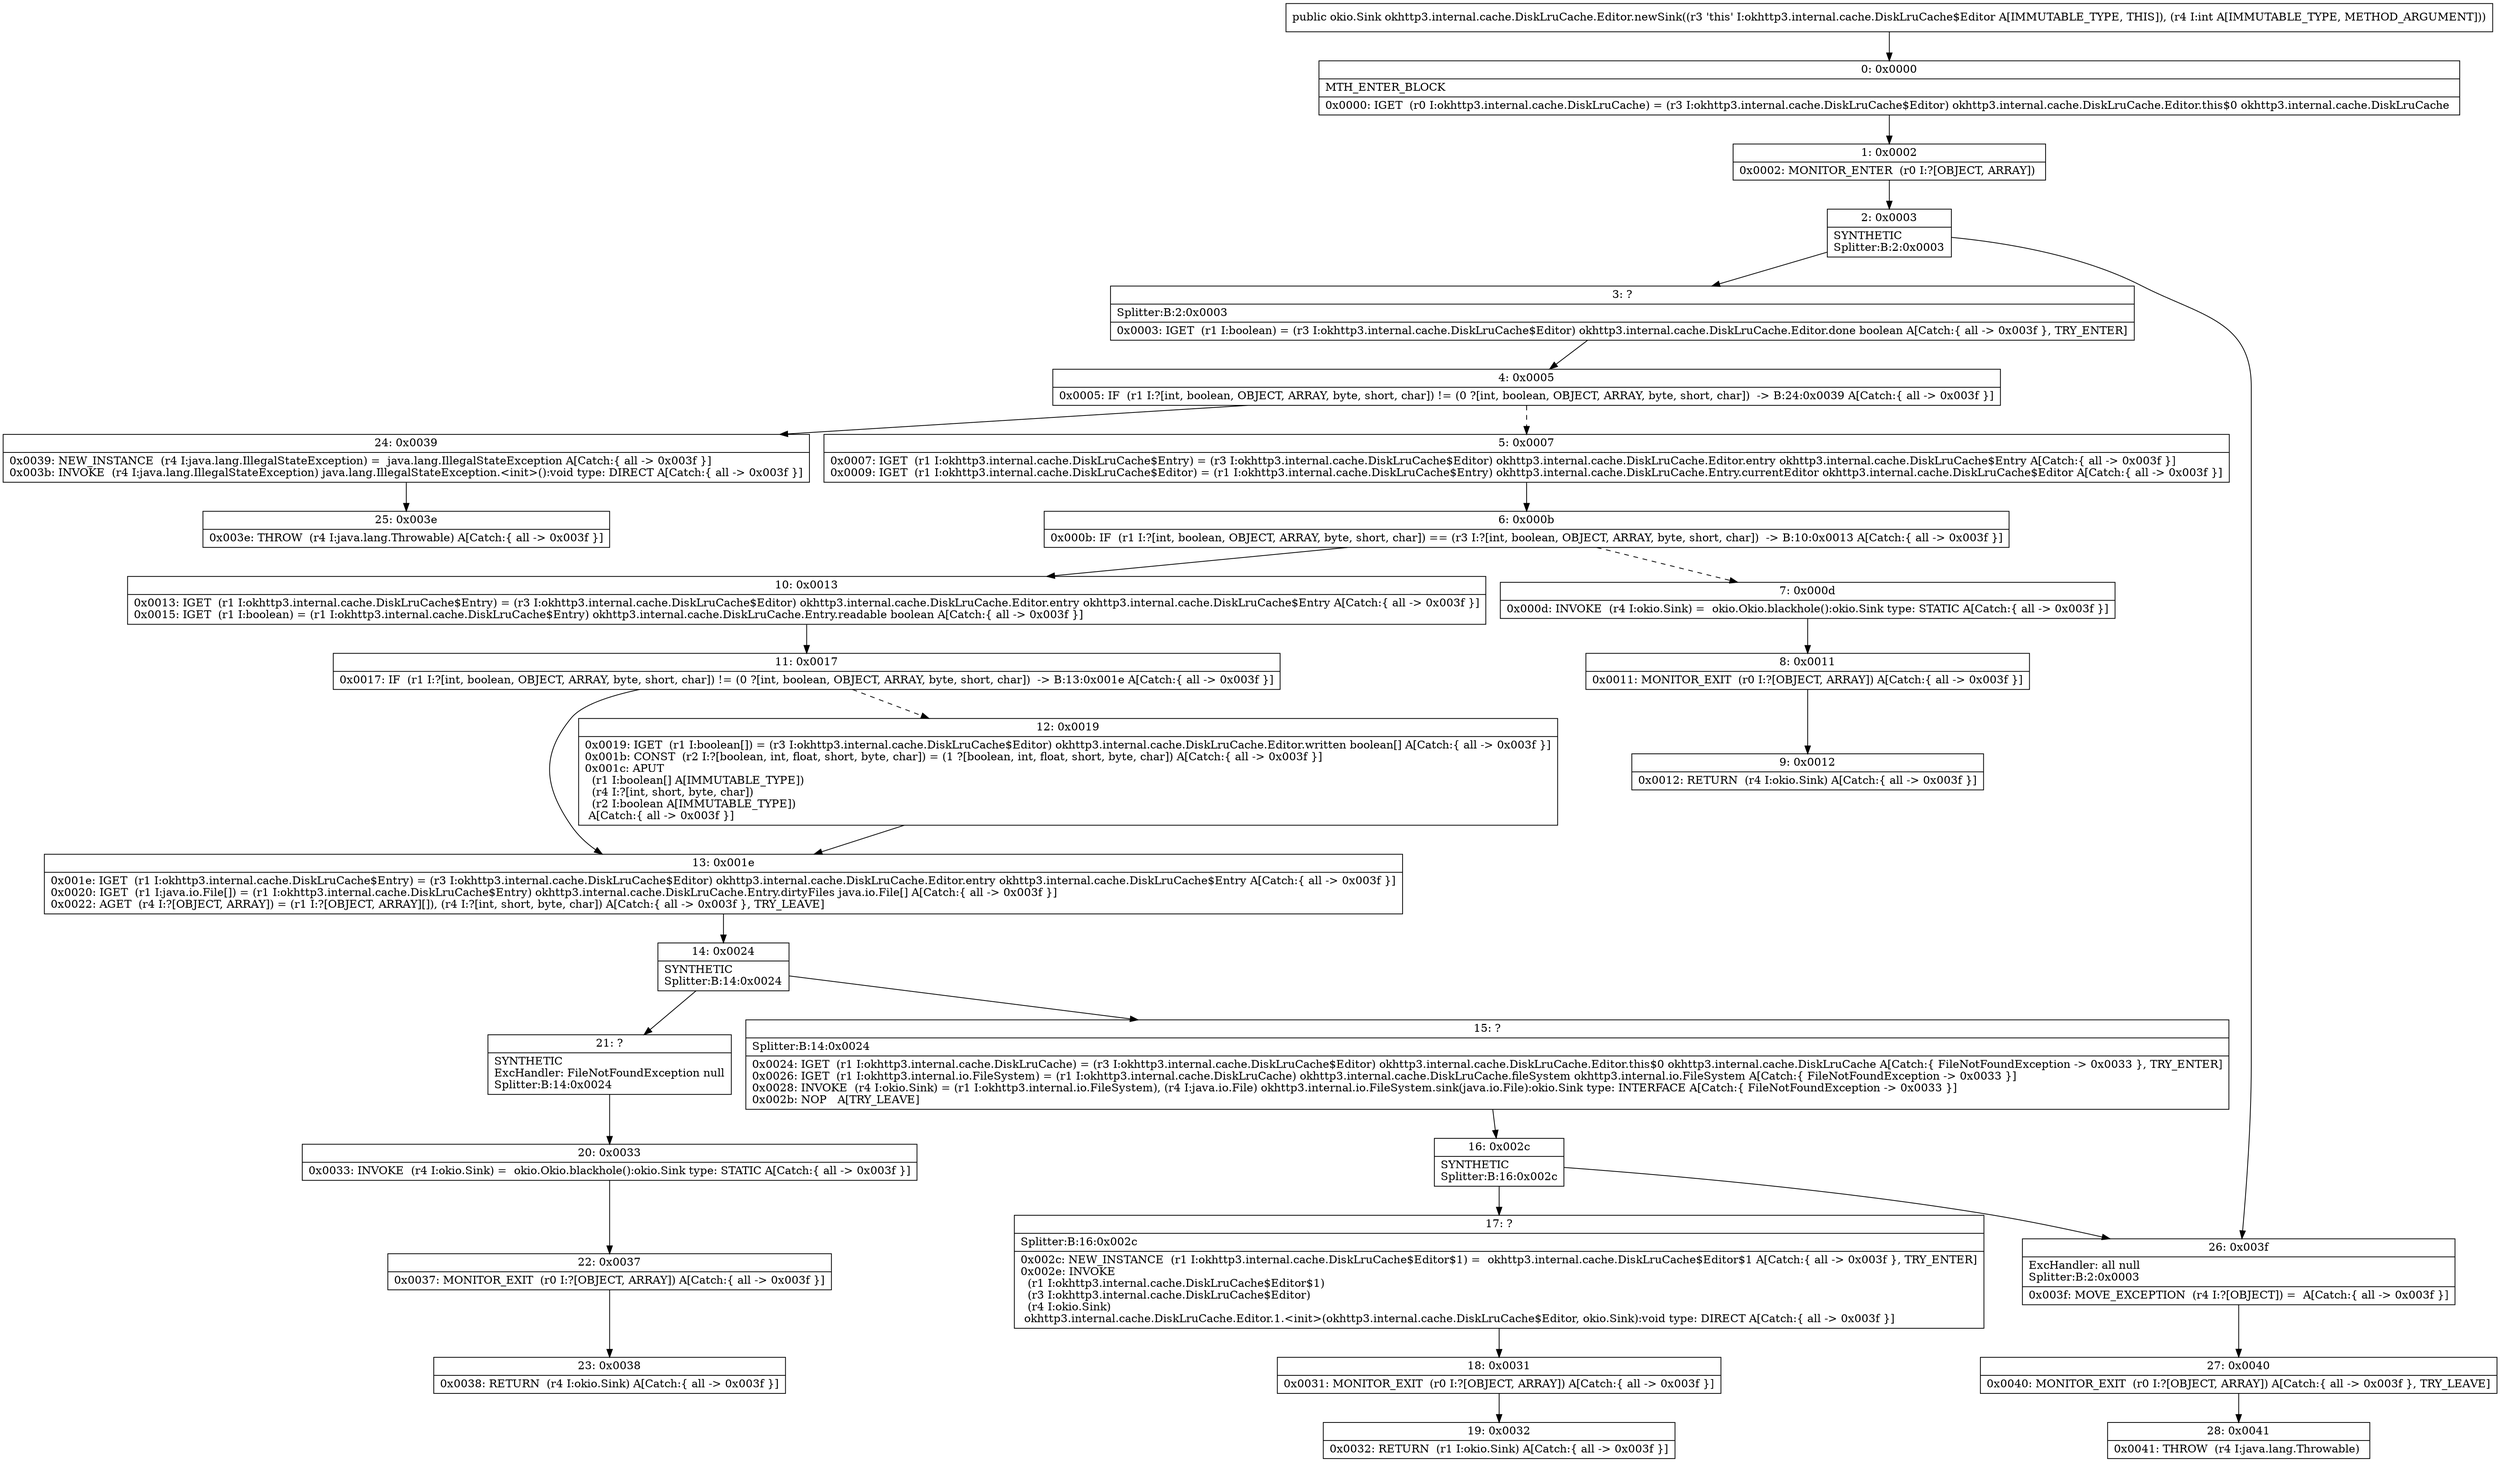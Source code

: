 digraph "CFG forokhttp3.internal.cache.DiskLruCache.Editor.newSink(I)Lokio\/Sink;" {
Node_0 [shape=record,label="{0\:\ 0x0000|MTH_ENTER_BLOCK\l|0x0000: IGET  (r0 I:okhttp3.internal.cache.DiskLruCache) = (r3 I:okhttp3.internal.cache.DiskLruCache$Editor) okhttp3.internal.cache.DiskLruCache.Editor.this$0 okhttp3.internal.cache.DiskLruCache \l}"];
Node_1 [shape=record,label="{1\:\ 0x0002|0x0002: MONITOR_ENTER  (r0 I:?[OBJECT, ARRAY]) \l}"];
Node_2 [shape=record,label="{2\:\ 0x0003|SYNTHETIC\lSplitter:B:2:0x0003\l}"];
Node_3 [shape=record,label="{3\:\ ?|Splitter:B:2:0x0003\l|0x0003: IGET  (r1 I:boolean) = (r3 I:okhttp3.internal.cache.DiskLruCache$Editor) okhttp3.internal.cache.DiskLruCache.Editor.done boolean A[Catch:\{ all \-\> 0x003f \}, TRY_ENTER]\l}"];
Node_4 [shape=record,label="{4\:\ 0x0005|0x0005: IF  (r1 I:?[int, boolean, OBJECT, ARRAY, byte, short, char]) != (0 ?[int, boolean, OBJECT, ARRAY, byte, short, char])  \-\> B:24:0x0039 A[Catch:\{ all \-\> 0x003f \}]\l}"];
Node_5 [shape=record,label="{5\:\ 0x0007|0x0007: IGET  (r1 I:okhttp3.internal.cache.DiskLruCache$Entry) = (r3 I:okhttp3.internal.cache.DiskLruCache$Editor) okhttp3.internal.cache.DiskLruCache.Editor.entry okhttp3.internal.cache.DiskLruCache$Entry A[Catch:\{ all \-\> 0x003f \}]\l0x0009: IGET  (r1 I:okhttp3.internal.cache.DiskLruCache$Editor) = (r1 I:okhttp3.internal.cache.DiskLruCache$Entry) okhttp3.internal.cache.DiskLruCache.Entry.currentEditor okhttp3.internal.cache.DiskLruCache$Editor A[Catch:\{ all \-\> 0x003f \}]\l}"];
Node_6 [shape=record,label="{6\:\ 0x000b|0x000b: IF  (r1 I:?[int, boolean, OBJECT, ARRAY, byte, short, char]) == (r3 I:?[int, boolean, OBJECT, ARRAY, byte, short, char])  \-\> B:10:0x0013 A[Catch:\{ all \-\> 0x003f \}]\l}"];
Node_7 [shape=record,label="{7\:\ 0x000d|0x000d: INVOKE  (r4 I:okio.Sink) =  okio.Okio.blackhole():okio.Sink type: STATIC A[Catch:\{ all \-\> 0x003f \}]\l}"];
Node_8 [shape=record,label="{8\:\ 0x0011|0x0011: MONITOR_EXIT  (r0 I:?[OBJECT, ARRAY]) A[Catch:\{ all \-\> 0x003f \}]\l}"];
Node_9 [shape=record,label="{9\:\ 0x0012|0x0012: RETURN  (r4 I:okio.Sink) A[Catch:\{ all \-\> 0x003f \}]\l}"];
Node_10 [shape=record,label="{10\:\ 0x0013|0x0013: IGET  (r1 I:okhttp3.internal.cache.DiskLruCache$Entry) = (r3 I:okhttp3.internal.cache.DiskLruCache$Editor) okhttp3.internal.cache.DiskLruCache.Editor.entry okhttp3.internal.cache.DiskLruCache$Entry A[Catch:\{ all \-\> 0x003f \}]\l0x0015: IGET  (r1 I:boolean) = (r1 I:okhttp3.internal.cache.DiskLruCache$Entry) okhttp3.internal.cache.DiskLruCache.Entry.readable boolean A[Catch:\{ all \-\> 0x003f \}]\l}"];
Node_11 [shape=record,label="{11\:\ 0x0017|0x0017: IF  (r1 I:?[int, boolean, OBJECT, ARRAY, byte, short, char]) != (0 ?[int, boolean, OBJECT, ARRAY, byte, short, char])  \-\> B:13:0x001e A[Catch:\{ all \-\> 0x003f \}]\l}"];
Node_12 [shape=record,label="{12\:\ 0x0019|0x0019: IGET  (r1 I:boolean[]) = (r3 I:okhttp3.internal.cache.DiskLruCache$Editor) okhttp3.internal.cache.DiskLruCache.Editor.written boolean[] A[Catch:\{ all \-\> 0x003f \}]\l0x001b: CONST  (r2 I:?[boolean, int, float, short, byte, char]) = (1 ?[boolean, int, float, short, byte, char]) A[Catch:\{ all \-\> 0x003f \}]\l0x001c: APUT  \l  (r1 I:boolean[] A[IMMUTABLE_TYPE])\l  (r4 I:?[int, short, byte, char])\l  (r2 I:boolean A[IMMUTABLE_TYPE])\l A[Catch:\{ all \-\> 0x003f \}]\l}"];
Node_13 [shape=record,label="{13\:\ 0x001e|0x001e: IGET  (r1 I:okhttp3.internal.cache.DiskLruCache$Entry) = (r3 I:okhttp3.internal.cache.DiskLruCache$Editor) okhttp3.internal.cache.DiskLruCache.Editor.entry okhttp3.internal.cache.DiskLruCache$Entry A[Catch:\{ all \-\> 0x003f \}]\l0x0020: IGET  (r1 I:java.io.File[]) = (r1 I:okhttp3.internal.cache.DiskLruCache$Entry) okhttp3.internal.cache.DiskLruCache.Entry.dirtyFiles java.io.File[] A[Catch:\{ all \-\> 0x003f \}]\l0x0022: AGET  (r4 I:?[OBJECT, ARRAY]) = (r1 I:?[OBJECT, ARRAY][]), (r4 I:?[int, short, byte, char]) A[Catch:\{ all \-\> 0x003f \}, TRY_LEAVE]\l}"];
Node_14 [shape=record,label="{14\:\ 0x0024|SYNTHETIC\lSplitter:B:14:0x0024\l}"];
Node_15 [shape=record,label="{15\:\ ?|Splitter:B:14:0x0024\l|0x0024: IGET  (r1 I:okhttp3.internal.cache.DiskLruCache) = (r3 I:okhttp3.internal.cache.DiskLruCache$Editor) okhttp3.internal.cache.DiskLruCache.Editor.this$0 okhttp3.internal.cache.DiskLruCache A[Catch:\{ FileNotFoundException \-\> 0x0033 \}, TRY_ENTER]\l0x0026: IGET  (r1 I:okhttp3.internal.io.FileSystem) = (r1 I:okhttp3.internal.cache.DiskLruCache) okhttp3.internal.cache.DiskLruCache.fileSystem okhttp3.internal.io.FileSystem A[Catch:\{ FileNotFoundException \-\> 0x0033 \}]\l0x0028: INVOKE  (r4 I:okio.Sink) = (r1 I:okhttp3.internal.io.FileSystem), (r4 I:java.io.File) okhttp3.internal.io.FileSystem.sink(java.io.File):okio.Sink type: INTERFACE A[Catch:\{ FileNotFoundException \-\> 0x0033 \}]\l0x002b: NOP   A[TRY_LEAVE]\l}"];
Node_16 [shape=record,label="{16\:\ 0x002c|SYNTHETIC\lSplitter:B:16:0x002c\l}"];
Node_17 [shape=record,label="{17\:\ ?|Splitter:B:16:0x002c\l|0x002c: NEW_INSTANCE  (r1 I:okhttp3.internal.cache.DiskLruCache$Editor$1) =  okhttp3.internal.cache.DiskLruCache$Editor$1 A[Catch:\{ all \-\> 0x003f \}, TRY_ENTER]\l0x002e: INVOKE  \l  (r1 I:okhttp3.internal.cache.DiskLruCache$Editor$1)\l  (r3 I:okhttp3.internal.cache.DiskLruCache$Editor)\l  (r4 I:okio.Sink)\l okhttp3.internal.cache.DiskLruCache.Editor.1.\<init\>(okhttp3.internal.cache.DiskLruCache$Editor, okio.Sink):void type: DIRECT A[Catch:\{ all \-\> 0x003f \}]\l}"];
Node_18 [shape=record,label="{18\:\ 0x0031|0x0031: MONITOR_EXIT  (r0 I:?[OBJECT, ARRAY]) A[Catch:\{ all \-\> 0x003f \}]\l}"];
Node_19 [shape=record,label="{19\:\ 0x0032|0x0032: RETURN  (r1 I:okio.Sink) A[Catch:\{ all \-\> 0x003f \}]\l}"];
Node_20 [shape=record,label="{20\:\ 0x0033|0x0033: INVOKE  (r4 I:okio.Sink) =  okio.Okio.blackhole():okio.Sink type: STATIC A[Catch:\{ all \-\> 0x003f \}]\l}"];
Node_21 [shape=record,label="{21\:\ ?|SYNTHETIC\lExcHandler: FileNotFoundException null\lSplitter:B:14:0x0024\l}"];
Node_22 [shape=record,label="{22\:\ 0x0037|0x0037: MONITOR_EXIT  (r0 I:?[OBJECT, ARRAY]) A[Catch:\{ all \-\> 0x003f \}]\l}"];
Node_23 [shape=record,label="{23\:\ 0x0038|0x0038: RETURN  (r4 I:okio.Sink) A[Catch:\{ all \-\> 0x003f \}]\l}"];
Node_24 [shape=record,label="{24\:\ 0x0039|0x0039: NEW_INSTANCE  (r4 I:java.lang.IllegalStateException) =  java.lang.IllegalStateException A[Catch:\{ all \-\> 0x003f \}]\l0x003b: INVOKE  (r4 I:java.lang.IllegalStateException) java.lang.IllegalStateException.\<init\>():void type: DIRECT A[Catch:\{ all \-\> 0x003f \}]\l}"];
Node_25 [shape=record,label="{25\:\ 0x003e|0x003e: THROW  (r4 I:java.lang.Throwable) A[Catch:\{ all \-\> 0x003f \}]\l}"];
Node_26 [shape=record,label="{26\:\ 0x003f|ExcHandler: all null\lSplitter:B:2:0x0003\l|0x003f: MOVE_EXCEPTION  (r4 I:?[OBJECT]) =  A[Catch:\{ all \-\> 0x003f \}]\l}"];
Node_27 [shape=record,label="{27\:\ 0x0040|0x0040: MONITOR_EXIT  (r0 I:?[OBJECT, ARRAY]) A[Catch:\{ all \-\> 0x003f \}, TRY_LEAVE]\l}"];
Node_28 [shape=record,label="{28\:\ 0x0041|0x0041: THROW  (r4 I:java.lang.Throwable) \l}"];
MethodNode[shape=record,label="{public okio.Sink okhttp3.internal.cache.DiskLruCache.Editor.newSink((r3 'this' I:okhttp3.internal.cache.DiskLruCache$Editor A[IMMUTABLE_TYPE, THIS]), (r4 I:int A[IMMUTABLE_TYPE, METHOD_ARGUMENT])) }"];
MethodNode -> Node_0;
Node_0 -> Node_1;
Node_1 -> Node_2;
Node_2 -> Node_3;
Node_2 -> Node_26;
Node_3 -> Node_4;
Node_4 -> Node_5[style=dashed];
Node_4 -> Node_24;
Node_5 -> Node_6;
Node_6 -> Node_7[style=dashed];
Node_6 -> Node_10;
Node_7 -> Node_8;
Node_8 -> Node_9;
Node_10 -> Node_11;
Node_11 -> Node_12[style=dashed];
Node_11 -> Node_13;
Node_12 -> Node_13;
Node_13 -> Node_14;
Node_14 -> Node_15;
Node_14 -> Node_21;
Node_15 -> Node_16;
Node_16 -> Node_17;
Node_16 -> Node_26;
Node_17 -> Node_18;
Node_18 -> Node_19;
Node_20 -> Node_22;
Node_21 -> Node_20;
Node_22 -> Node_23;
Node_24 -> Node_25;
Node_26 -> Node_27;
Node_27 -> Node_28;
}

